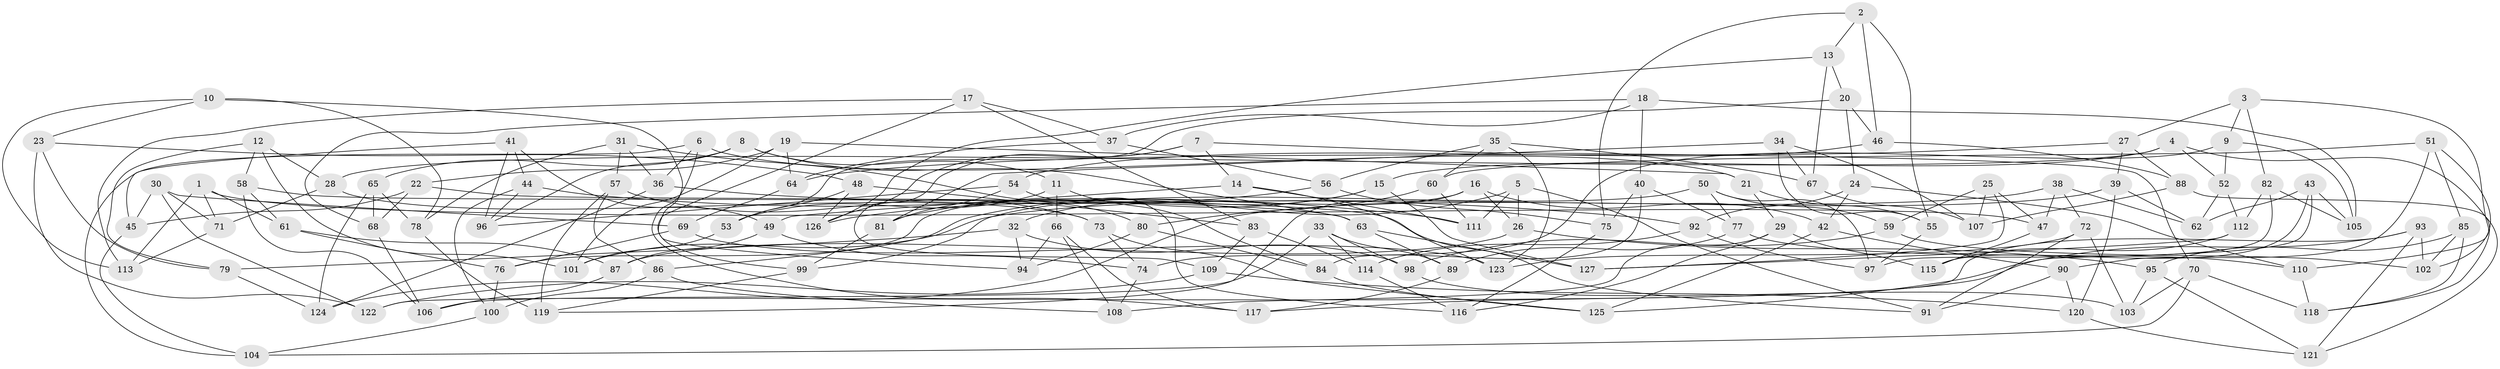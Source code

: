 // Generated by graph-tools (version 1.1) at 2025/38/03/09/25 02:38:09]
// undirected, 127 vertices, 254 edges
graph export_dot {
graph [start="1"]
  node [color=gray90,style=filled];
  1;
  2;
  3;
  4;
  5;
  6;
  7;
  8;
  9;
  10;
  11;
  12;
  13;
  14;
  15;
  16;
  17;
  18;
  19;
  20;
  21;
  22;
  23;
  24;
  25;
  26;
  27;
  28;
  29;
  30;
  31;
  32;
  33;
  34;
  35;
  36;
  37;
  38;
  39;
  40;
  41;
  42;
  43;
  44;
  45;
  46;
  47;
  48;
  49;
  50;
  51;
  52;
  53;
  54;
  55;
  56;
  57;
  58;
  59;
  60;
  61;
  62;
  63;
  64;
  65;
  66;
  67;
  68;
  69;
  70;
  71;
  72;
  73;
  74;
  75;
  76;
  77;
  78;
  79;
  80;
  81;
  82;
  83;
  84;
  85;
  86;
  87;
  88;
  89;
  90;
  91;
  92;
  93;
  94;
  95;
  96;
  97;
  98;
  99;
  100;
  101;
  102;
  103;
  104;
  105;
  106;
  107;
  108;
  109;
  110;
  111;
  112;
  113;
  114;
  115;
  116;
  117;
  118;
  119;
  120;
  121;
  122;
  123;
  124;
  125;
  126;
  127;
  1 -- 47;
  1 -- 71;
  1 -- 113;
  1 -- 61;
  2 -- 75;
  2 -- 46;
  2 -- 55;
  2 -- 13;
  3 -- 27;
  3 -- 110;
  3 -- 82;
  3 -- 9;
  4 -- 15;
  4 -- 52;
  4 -- 28;
  4 -- 118;
  5 -- 91;
  5 -- 26;
  5 -- 111;
  5 -- 86;
  6 -- 21;
  6 -- 117;
  6 -- 104;
  6 -- 36;
  7 -- 126;
  7 -- 109;
  7 -- 70;
  7 -- 14;
  8 -- 63;
  8 -- 11;
  8 -- 65;
  8 -- 96;
  9 -- 74;
  9 -- 52;
  9 -- 105;
  10 -- 23;
  10 -- 113;
  10 -- 78;
  10 -- 94;
  11 -- 84;
  11 -- 66;
  11 -- 53;
  12 -- 58;
  12 -- 28;
  12 -- 79;
  12 -- 101;
  13 -- 67;
  13 -- 126;
  13 -- 20;
  14 -- 49;
  14 -- 111;
  14 -- 123;
  15 -- 127;
  15 -- 81;
  15 -- 32;
  16 -- 119;
  16 -- 42;
  16 -- 26;
  16 -- 76;
  17 -- 83;
  17 -- 37;
  17 -- 113;
  17 -- 99;
  18 -- 68;
  18 -- 105;
  18 -- 37;
  18 -- 40;
  19 -- 64;
  19 -- 101;
  19 -- 21;
  19 -- 22;
  20 -- 46;
  20 -- 53;
  20 -- 24;
  21 -- 55;
  21 -- 29;
  22 -- 45;
  22 -- 91;
  22 -- 68;
  23 -- 48;
  23 -- 122;
  23 -- 79;
  24 -- 92;
  24 -- 42;
  24 -- 110;
  25 -- 47;
  25 -- 107;
  25 -- 59;
  25 -- 127;
  26 -- 87;
  26 -- 95;
  27 -- 39;
  27 -- 64;
  27 -- 88;
  28 -- 73;
  28 -- 71;
  29 -- 108;
  29 -- 115;
  29 -- 116;
  30 -- 69;
  30 -- 71;
  30 -- 45;
  30 -- 122;
  31 -- 78;
  31 -- 80;
  31 -- 36;
  31 -- 57;
  32 -- 98;
  32 -- 79;
  32 -- 94;
  33 -- 114;
  33 -- 89;
  33 -- 106;
  33 -- 98;
  34 -- 55;
  34 -- 67;
  34 -- 81;
  34 -- 107;
  35 -- 123;
  35 -- 60;
  35 -- 56;
  35 -- 67;
  36 -- 124;
  36 -- 92;
  37 -- 56;
  37 -- 64;
  38 -- 62;
  38 -- 101;
  38 -- 47;
  38 -- 72;
  39 -- 62;
  39 -- 120;
  39 -- 124;
  40 -- 84;
  40 -- 75;
  40 -- 77;
  41 -- 45;
  41 -- 49;
  41 -- 44;
  41 -- 96;
  42 -- 125;
  42 -- 90;
  43 -- 105;
  43 -- 115;
  43 -- 62;
  43 -- 125;
  44 -- 100;
  44 -- 111;
  44 -- 96;
  45 -- 104;
  46 -- 54;
  46 -- 88;
  47 -- 115;
  48 -- 126;
  48 -- 83;
  48 -- 53;
  49 -- 87;
  49 -- 74;
  50 -- 77;
  50 -- 97;
  50 -- 99;
  50 -- 59;
  51 -- 102;
  51 -- 85;
  51 -- 90;
  51 -- 60;
  52 -- 62;
  52 -- 112;
  53 -- 101;
  54 -- 116;
  54 -- 96;
  54 -- 81;
  55 -- 97;
  56 -- 75;
  56 -- 126;
  57 -- 119;
  57 -- 86;
  57 -- 73;
  58 -- 106;
  58 -- 61;
  58 -- 63;
  59 -- 102;
  59 -- 98;
  60 -- 80;
  60 -- 111;
  61 -- 76;
  61 -- 87;
  63 -- 127;
  63 -- 89;
  64 -- 69;
  65 -- 78;
  65 -- 68;
  65 -- 124;
  66 -- 108;
  66 -- 94;
  66 -- 117;
  67 -- 107;
  68 -- 106;
  69 -- 76;
  69 -- 123;
  70 -- 104;
  70 -- 118;
  70 -- 103;
  71 -- 113;
  72 -- 91;
  72 -- 123;
  72 -- 103;
  73 -- 125;
  73 -- 74;
  74 -- 108;
  75 -- 116;
  76 -- 100;
  77 -- 89;
  77 -- 110;
  78 -- 119;
  79 -- 124;
  80 -- 84;
  80 -- 94;
  81 -- 99;
  82 -- 97;
  82 -- 112;
  82 -- 105;
  83 -- 114;
  83 -- 109;
  84 -- 125;
  85 -- 118;
  85 -- 95;
  85 -- 102;
  86 -- 108;
  86 -- 100;
  87 -- 106;
  88 -- 121;
  88 -- 107;
  89 -- 117;
  90 -- 91;
  90 -- 120;
  92 -- 97;
  92 -- 114;
  93 -- 117;
  93 -- 122;
  93 -- 121;
  93 -- 102;
  95 -- 121;
  95 -- 103;
  98 -- 103;
  99 -- 119;
  100 -- 104;
  109 -- 120;
  109 -- 122;
  110 -- 118;
  112 -- 115;
  112 -- 127;
  114 -- 116;
  120 -- 121;
}
